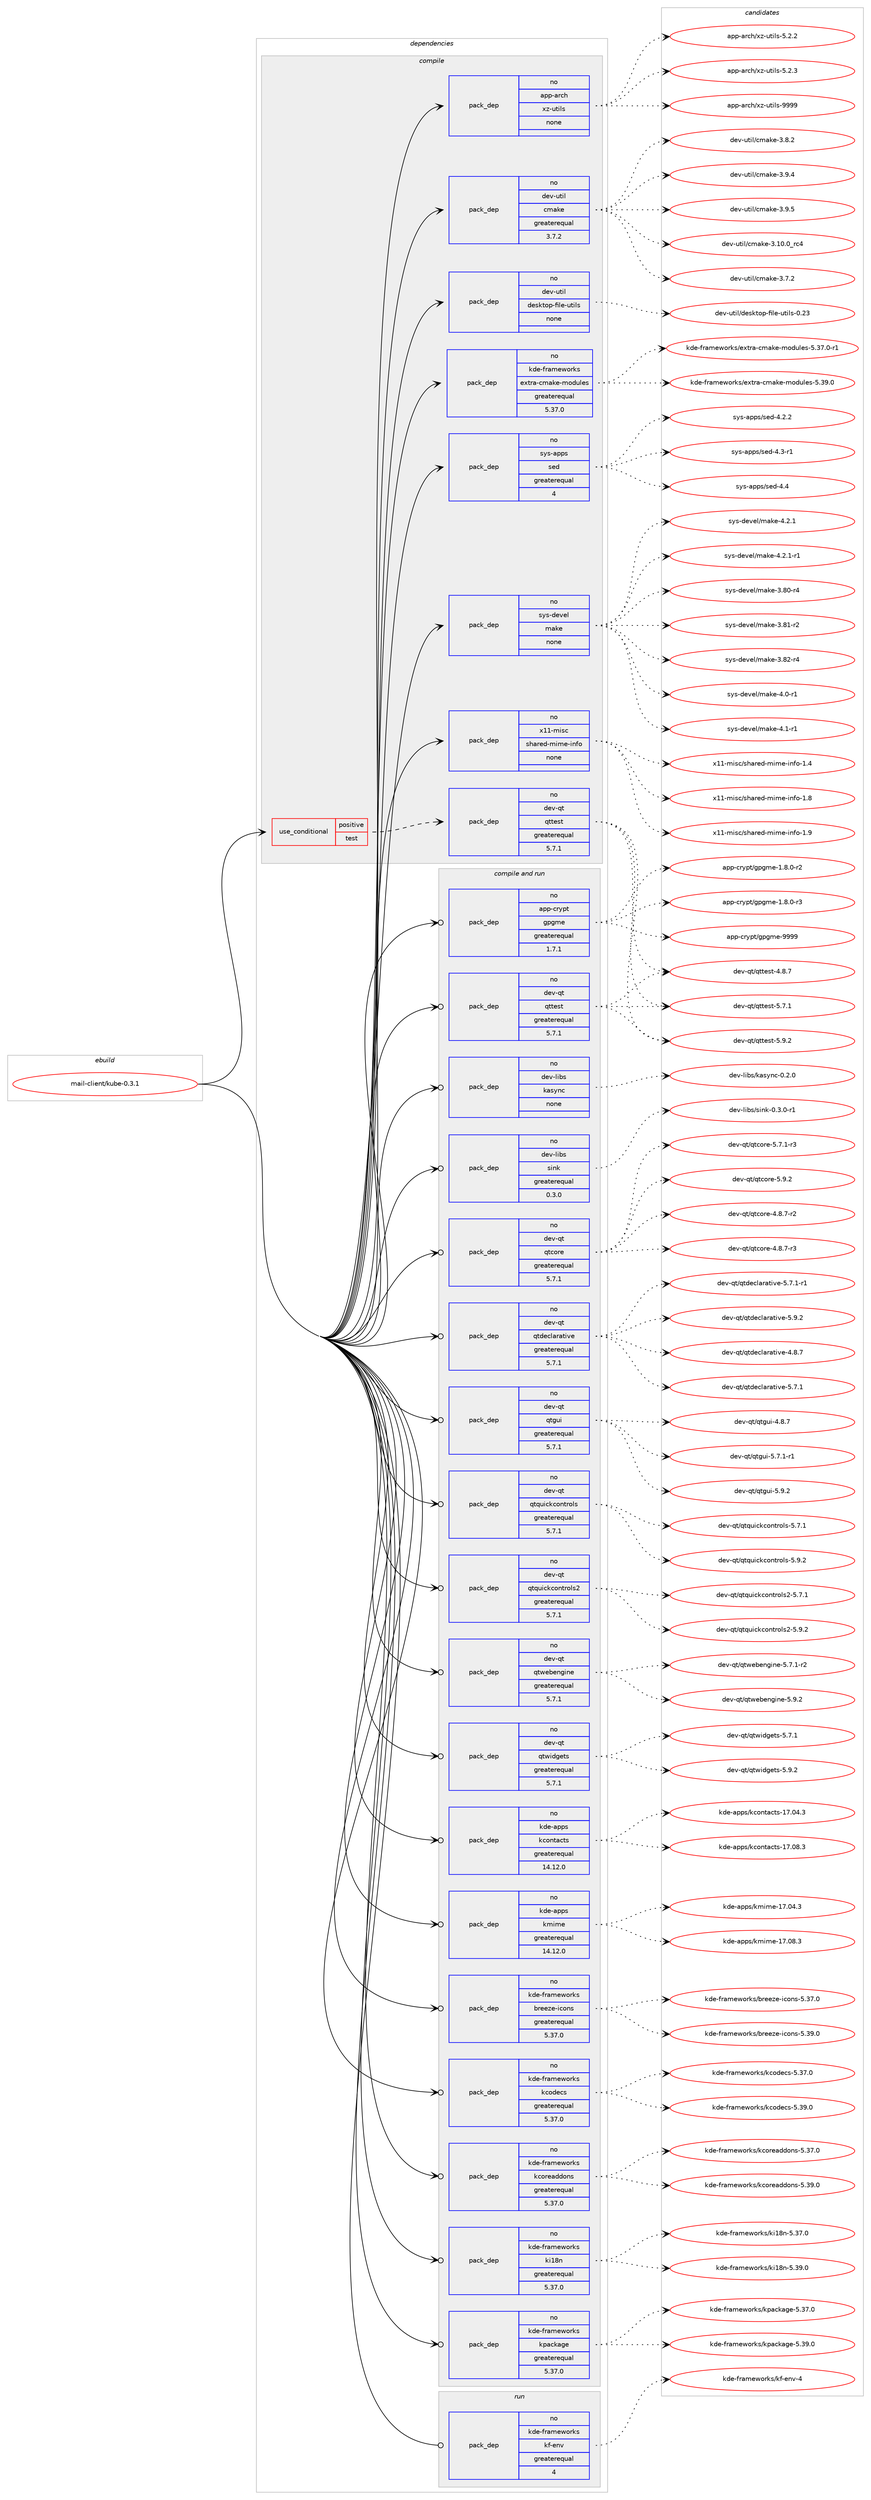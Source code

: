 digraph prolog {

# *************
# Graph options
# *************

newrank=true;
concentrate=true;
compound=true;
graph [rankdir=LR,fontname=Helvetica,fontsize=10,ranksep=1.5];#, ranksep=2.5, nodesep=0.2];
edge  [arrowhead=vee];
node  [fontname=Helvetica,fontsize=10];

# **********
# The ebuild
# **********

subgraph cluster_leftcol {
color=gray;
rank=same;
label=<<i>ebuild</i>>;
id [label="mail-client/kube-0.3.1", color=red, width=4, href="../mail-client/kube-0.3.1.svg"];
}

# ****************
# The dependencies
# ****************

subgraph cluster_midcol {
color=gray;
label=<<i>dependencies</i>>;
subgraph cluster_compile {
fillcolor="#eeeeee";
style=filled;
label=<<i>compile</i>>;
subgraph cond84973 {
dependency340382 [label=<<TABLE BORDER="0" CELLBORDER="1" CELLSPACING="0" CELLPADDING="4"><TR><TD ROWSPAN="3" CELLPADDING="10">use_conditional</TD></TR><TR><TD>positive</TD></TR><TR><TD>test</TD></TR></TABLE>>, shape=none, color=red];
subgraph pack250351 {
dependency340383 [label=<<TABLE BORDER="0" CELLBORDER="1" CELLSPACING="0" CELLPADDING="4" WIDTH="220"><TR><TD ROWSPAN="6" CELLPADDING="30">pack_dep</TD></TR><TR><TD WIDTH="110">no</TD></TR><TR><TD>dev-qt</TD></TR><TR><TD>qttest</TD></TR><TR><TD>greaterequal</TD></TR><TR><TD>5.7.1</TD></TR></TABLE>>, shape=none, color=blue];
}
dependency340382:e -> dependency340383:w [weight=20,style="dashed",arrowhead="vee"];
}
id:e -> dependency340382:w [weight=20,style="solid",arrowhead="vee"];
subgraph pack250352 {
dependency340384 [label=<<TABLE BORDER="0" CELLBORDER="1" CELLSPACING="0" CELLPADDING="4" WIDTH="220"><TR><TD ROWSPAN="6" CELLPADDING="30">pack_dep</TD></TR><TR><TD WIDTH="110">no</TD></TR><TR><TD>app-arch</TD></TR><TR><TD>xz-utils</TD></TR><TR><TD>none</TD></TR><TR><TD></TD></TR></TABLE>>, shape=none, color=blue];
}
id:e -> dependency340384:w [weight=20,style="solid",arrowhead="vee"];
subgraph pack250353 {
dependency340385 [label=<<TABLE BORDER="0" CELLBORDER="1" CELLSPACING="0" CELLPADDING="4" WIDTH="220"><TR><TD ROWSPAN="6" CELLPADDING="30">pack_dep</TD></TR><TR><TD WIDTH="110">no</TD></TR><TR><TD>dev-util</TD></TR><TR><TD>cmake</TD></TR><TR><TD>greaterequal</TD></TR><TR><TD>3.7.2</TD></TR></TABLE>>, shape=none, color=blue];
}
id:e -> dependency340385:w [weight=20,style="solid",arrowhead="vee"];
subgraph pack250354 {
dependency340386 [label=<<TABLE BORDER="0" CELLBORDER="1" CELLSPACING="0" CELLPADDING="4" WIDTH="220"><TR><TD ROWSPAN="6" CELLPADDING="30">pack_dep</TD></TR><TR><TD WIDTH="110">no</TD></TR><TR><TD>dev-util</TD></TR><TR><TD>desktop-file-utils</TD></TR><TR><TD>none</TD></TR><TR><TD></TD></TR></TABLE>>, shape=none, color=blue];
}
id:e -> dependency340386:w [weight=20,style="solid",arrowhead="vee"];
subgraph pack250355 {
dependency340387 [label=<<TABLE BORDER="0" CELLBORDER="1" CELLSPACING="0" CELLPADDING="4" WIDTH="220"><TR><TD ROWSPAN="6" CELLPADDING="30">pack_dep</TD></TR><TR><TD WIDTH="110">no</TD></TR><TR><TD>kde-frameworks</TD></TR><TR><TD>extra-cmake-modules</TD></TR><TR><TD>greaterequal</TD></TR><TR><TD>5.37.0</TD></TR></TABLE>>, shape=none, color=blue];
}
id:e -> dependency340387:w [weight=20,style="solid",arrowhead="vee"];
subgraph pack250356 {
dependency340388 [label=<<TABLE BORDER="0" CELLBORDER="1" CELLSPACING="0" CELLPADDING="4" WIDTH="220"><TR><TD ROWSPAN="6" CELLPADDING="30">pack_dep</TD></TR><TR><TD WIDTH="110">no</TD></TR><TR><TD>sys-apps</TD></TR><TR><TD>sed</TD></TR><TR><TD>greaterequal</TD></TR><TR><TD>4</TD></TR></TABLE>>, shape=none, color=blue];
}
id:e -> dependency340388:w [weight=20,style="solid",arrowhead="vee"];
subgraph pack250357 {
dependency340389 [label=<<TABLE BORDER="0" CELLBORDER="1" CELLSPACING="0" CELLPADDING="4" WIDTH="220"><TR><TD ROWSPAN="6" CELLPADDING="30">pack_dep</TD></TR><TR><TD WIDTH="110">no</TD></TR><TR><TD>sys-devel</TD></TR><TR><TD>make</TD></TR><TR><TD>none</TD></TR><TR><TD></TD></TR></TABLE>>, shape=none, color=blue];
}
id:e -> dependency340389:w [weight=20,style="solid",arrowhead="vee"];
subgraph pack250358 {
dependency340390 [label=<<TABLE BORDER="0" CELLBORDER="1" CELLSPACING="0" CELLPADDING="4" WIDTH="220"><TR><TD ROWSPAN="6" CELLPADDING="30">pack_dep</TD></TR><TR><TD WIDTH="110">no</TD></TR><TR><TD>x11-misc</TD></TR><TR><TD>shared-mime-info</TD></TR><TR><TD>none</TD></TR><TR><TD></TD></TR></TABLE>>, shape=none, color=blue];
}
id:e -> dependency340390:w [weight=20,style="solid",arrowhead="vee"];
}
subgraph cluster_compileandrun {
fillcolor="#eeeeee";
style=filled;
label=<<i>compile and run</i>>;
subgraph pack250359 {
dependency340391 [label=<<TABLE BORDER="0" CELLBORDER="1" CELLSPACING="0" CELLPADDING="4" WIDTH="220"><TR><TD ROWSPAN="6" CELLPADDING="30">pack_dep</TD></TR><TR><TD WIDTH="110">no</TD></TR><TR><TD>app-crypt</TD></TR><TR><TD>gpgme</TD></TR><TR><TD>greaterequal</TD></TR><TR><TD>1.7.1</TD></TR></TABLE>>, shape=none, color=blue];
}
id:e -> dependency340391:w [weight=20,style="solid",arrowhead="odotvee"];
subgraph pack250360 {
dependency340392 [label=<<TABLE BORDER="0" CELLBORDER="1" CELLSPACING="0" CELLPADDING="4" WIDTH="220"><TR><TD ROWSPAN="6" CELLPADDING="30">pack_dep</TD></TR><TR><TD WIDTH="110">no</TD></TR><TR><TD>dev-libs</TD></TR><TR><TD>kasync</TD></TR><TR><TD>none</TD></TR><TR><TD></TD></TR></TABLE>>, shape=none, color=blue];
}
id:e -> dependency340392:w [weight=20,style="solid",arrowhead="odotvee"];
subgraph pack250361 {
dependency340393 [label=<<TABLE BORDER="0" CELLBORDER="1" CELLSPACING="0" CELLPADDING="4" WIDTH="220"><TR><TD ROWSPAN="6" CELLPADDING="30">pack_dep</TD></TR><TR><TD WIDTH="110">no</TD></TR><TR><TD>dev-libs</TD></TR><TR><TD>sink</TD></TR><TR><TD>greaterequal</TD></TR><TR><TD>0.3.0</TD></TR></TABLE>>, shape=none, color=blue];
}
id:e -> dependency340393:w [weight=20,style="solid",arrowhead="odotvee"];
subgraph pack250362 {
dependency340394 [label=<<TABLE BORDER="0" CELLBORDER="1" CELLSPACING="0" CELLPADDING="4" WIDTH="220"><TR><TD ROWSPAN="6" CELLPADDING="30">pack_dep</TD></TR><TR><TD WIDTH="110">no</TD></TR><TR><TD>dev-qt</TD></TR><TR><TD>qtcore</TD></TR><TR><TD>greaterequal</TD></TR><TR><TD>5.7.1</TD></TR></TABLE>>, shape=none, color=blue];
}
id:e -> dependency340394:w [weight=20,style="solid",arrowhead="odotvee"];
subgraph pack250363 {
dependency340395 [label=<<TABLE BORDER="0" CELLBORDER="1" CELLSPACING="0" CELLPADDING="4" WIDTH="220"><TR><TD ROWSPAN="6" CELLPADDING="30">pack_dep</TD></TR><TR><TD WIDTH="110">no</TD></TR><TR><TD>dev-qt</TD></TR><TR><TD>qtdeclarative</TD></TR><TR><TD>greaterequal</TD></TR><TR><TD>5.7.1</TD></TR></TABLE>>, shape=none, color=blue];
}
id:e -> dependency340395:w [weight=20,style="solid",arrowhead="odotvee"];
subgraph pack250364 {
dependency340396 [label=<<TABLE BORDER="0" CELLBORDER="1" CELLSPACING="0" CELLPADDING="4" WIDTH="220"><TR><TD ROWSPAN="6" CELLPADDING="30">pack_dep</TD></TR><TR><TD WIDTH="110">no</TD></TR><TR><TD>dev-qt</TD></TR><TR><TD>qtgui</TD></TR><TR><TD>greaterequal</TD></TR><TR><TD>5.7.1</TD></TR></TABLE>>, shape=none, color=blue];
}
id:e -> dependency340396:w [weight=20,style="solid",arrowhead="odotvee"];
subgraph pack250365 {
dependency340397 [label=<<TABLE BORDER="0" CELLBORDER="1" CELLSPACING="0" CELLPADDING="4" WIDTH="220"><TR><TD ROWSPAN="6" CELLPADDING="30">pack_dep</TD></TR><TR><TD WIDTH="110">no</TD></TR><TR><TD>dev-qt</TD></TR><TR><TD>qtquickcontrols</TD></TR><TR><TD>greaterequal</TD></TR><TR><TD>5.7.1</TD></TR></TABLE>>, shape=none, color=blue];
}
id:e -> dependency340397:w [weight=20,style="solid",arrowhead="odotvee"];
subgraph pack250366 {
dependency340398 [label=<<TABLE BORDER="0" CELLBORDER="1" CELLSPACING="0" CELLPADDING="4" WIDTH="220"><TR><TD ROWSPAN="6" CELLPADDING="30">pack_dep</TD></TR><TR><TD WIDTH="110">no</TD></TR><TR><TD>dev-qt</TD></TR><TR><TD>qtquickcontrols2</TD></TR><TR><TD>greaterequal</TD></TR><TR><TD>5.7.1</TD></TR></TABLE>>, shape=none, color=blue];
}
id:e -> dependency340398:w [weight=20,style="solid",arrowhead="odotvee"];
subgraph pack250367 {
dependency340399 [label=<<TABLE BORDER="0" CELLBORDER="1" CELLSPACING="0" CELLPADDING="4" WIDTH="220"><TR><TD ROWSPAN="6" CELLPADDING="30">pack_dep</TD></TR><TR><TD WIDTH="110">no</TD></TR><TR><TD>dev-qt</TD></TR><TR><TD>qttest</TD></TR><TR><TD>greaterequal</TD></TR><TR><TD>5.7.1</TD></TR></TABLE>>, shape=none, color=blue];
}
id:e -> dependency340399:w [weight=20,style="solid",arrowhead="odotvee"];
subgraph pack250368 {
dependency340400 [label=<<TABLE BORDER="0" CELLBORDER="1" CELLSPACING="0" CELLPADDING="4" WIDTH="220"><TR><TD ROWSPAN="6" CELLPADDING="30">pack_dep</TD></TR><TR><TD WIDTH="110">no</TD></TR><TR><TD>dev-qt</TD></TR><TR><TD>qtwebengine</TD></TR><TR><TD>greaterequal</TD></TR><TR><TD>5.7.1</TD></TR></TABLE>>, shape=none, color=blue];
}
id:e -> dependency340400:w [weight=20,style="solid",arrowhead="odotvee"];
subgraph pack250369 {
dependency340401 [label=<<TABLE BORDER="0" CELLBORDER="1" CELLSPACING="0" CELLPADDING="4" WIDTH="220"><TR><TD ROWSPAN="6" CELLPADDING="30">pack_dep</TD></TR><TR><TD WIDTH="110">no</TD></TR><TR><TD>dev-qt</TD></TR><TR><TD>qtwidgets</TD></TR><TR><TD>greaterequal</TD></TR><TR><TD>5.7.1</TD></TR></TABLE>>, shape=none, color=blue];
}
id:e -> dependency340401:w [weight=20,style="solid",arrowhead="odotvee"];
subgraph pack250370 {
dependency340402 [label=<<TABLE BORDER="0" CELLBORDER="1" CELLSPACING="0" CELLPADDING="4" WIDTH="220"><TR><TD ROWSPAN="6" CELLPADDING="30">pack_dep</TD></TR><TR><TD WIDTH="110">no</TD></TR><TR><TD>kde-apps</TD></TR><TR><TD>kcontacts</TD></TR><TR><TD>greaterequal</TD></TR><TR><TD>14.12.0</TD></TR></TABLE>>, shape=none, color=blue];
}
id:e -> dependency340402:w [weight=20,style="solid",arrowhead="odotvee"];
subgraph pack250371 {
dependency340403 [label=<<TABLE BORDER="0" CELLBORDER="1" CELLSPACING="0" CELLPADDING="4" WIDTH="220"><TR><TD ROWSPAN="6" CELLPADDING="30">pack_dep</TD></TR><TR><TD WIDTH="110">no</TD></TR><TR><TD>kde-apps</TD></TR><TR><TD>kmime</TD></TR><TR><TD>greaterequal</TD></TR><TR><TD>14.12.0</TD></TR></TABLE>>, shape=none, color=blue];
}
id:e -> dependency340403:w [weight=20,style="solid",arrowhead="odotvee"];
subgraph pack250372 {
dependency340404 [label=<<TABLE BORDER="0" CELLBORDER="1" CELLSPACING="0" CELLPADDING="4" WIDTH="220"><TR><TD ROWSPAN="6" CELLPADDING="30">pack_dep</TD></TR><TR><TD WIDTH="110">no</TD></TR><TR><TD>kde-frameworks</TD></TR><TR><TD>breeze-icons</TD></TR><TR><TD>greaterequal</TD></TR><TR><TD>5.37.0</TD></TR></TABLE>>, shape=none, color=blue];
}
id:e -> dependency340404:w [weight=20,style="solid",arrowhead="odotvee"];
subgraph pack250373 {
dependency340405 [label=<<TABLE BORDER="0" CELLBORDER="1" CELLSPACING="0" CELLPADDING="4" WIDTH="220"><TR><TD ROWSPAN="6" CELLPADDING="30">pack_dep</TD></TR><TR><TD WIDTH="110">no</TD></TR><TR><TD>kde-frameworks</TD></TR><TR><TD>kcodecs</TD></TR><TR><TD>greaterequal</TD></TR><TR><TD>5.37.0</TD></TR></TABLE>>, shape=none, color=blue];
}
id:e -> dependency340405:w [weight=20,style="solid",arrowhead="odotvee"];
subgraph pack250374 {
dependency340406 [label=<<TABLE BORDER="0" CELLBORDER="1" CELLSPACING="0" CELLPADDING="4" WIDTH="220"><TR><TD ROWSPAN="6" CELLPADDING="30">pack_dep</TD></TR><TR><TD WIDTH="110">no</TD></TR><TR><TD>kde-frameworks</TD></TR><TR><TD>kcoreaddons</TD></TR><TR><TD>greaterequal</TD></TR><TR><TD>5.37.0</TD></TR></TABLE>>, shape=none, color=blue];
}
id:e -> dependency340406:w [weight=20,style="solid",arrowhead="odotvee"];
subgraph pack250375 {
dependency340407 [label=<<TABLE BORDER="0" CELLBORDER="1" CELLSPACING="0" CELLPADDING="4" WIDTH="220"><TR><TD ROWSPAN="6" CELLPADDING="30">pack_dep</TD></TR><TR><TD WIDTH="110">no</TD></TR><TR><TD>kde-frameworks</TD></TR><TR><TD>ki18n</TD></TR><TR><TD>greaterequal</TD></TR><TR><TD>5.37.0</TD></TR></TABLE>>, shape=none, color=blue];
}
id:e -> dependency340407:w [weight=20,style="solid",arrowhead="odotvee"];
subgraph pack250376 {
dependency340408 [label=<<TABLE BORDER="0" CELLBORDER="1" CELLSPACING="0" CELLPADDING="4" WIDTH="220"><TR><TD ROWSPAN="6" CELLPADDING="30">pack_dep</TD></TR><TR><TD WIDTH="110">no</TD></TR><TR><TD>kde-frameworks</TD></TR><TR><TD>kpackage</TD></TR><TR><TD>greaterequal</TD></TR><TR><TD>5.37.0</TD></TR></TABLE>>, shape=none, color=blue];
}
id:e -> dependency340408:w [weight=20,style="solid",arrowhead="odotvee"];
}
subgraph cluster_run {
fillcolor="#eeeeee";
style=filled;
label=<<i>run</i>>;
subgraph pack250377 {
dependency340409 [label=<<TABLE BORDER="0" CELLBORDER="1" CELLSPACING="0" CELLPADDING="4" WIDTH="220"><TR><TD ROWSPAN="6" CELLPADDING="30">pack_dep</TD></TR><TR><TD WIDTH="110">no</TD></TR><TR><TD>kde-frameworks</TD></TR><TR><TD>kf-env</TD></TR><TR><TD>greaterequal</TD></TR><TR><TD>4</TD></TR></TABLE>>, shape=none, color=blue];
}
id:e -> dependency340409:w [weight=20,style="solid",arrowhead="odot"];
}
}

# **************
# The candidates
# **************

subgraph cluster_choices {
rank=same;
color=gray;
label=<<i>candidates</i>>;

subgraph choice250351 {
color=black;
nodesep=1;
choice1001011184511311647113116116101115116455246564655 [label="dev-qt/qttest-4.8.7", color=red, width=4,href="../dev-qt/qttest-4.8.7.svg"];
choice1001011184511311647113116116101115116455346554649 [label="dev-qt/qttest-5.7.1", color=red, width=4,href="../dev-qt/qttest-5.7.1.svg"];
choice1001011184511311647113116116101115116455346574650 [label="dev-qt/qttest-5.9.2", color=red, width=4,href="../dev-qt/qttest-5.9.2.svg"];
dependency340383:e -> choice1001011184511311647113116116101115116455246564655:w [style=dotted,weight="100"];
dependency340383:e -> choice1001011184511311647113116116101115116455346554649:w [style=dotted,weight="100"];
dependency340383:e -> choice1001011184511311647113116116101115116455346574650:w [style=dotted,weight="100"];
}
subgraph choice250352 {
color=black;
nodesep=1;
choice971121124597114991044712012245117116105108115455346504650 [label="app-arch/xz-utils-5.2.2", color=red, width=4,href="../app-arch/xz-utils-5.2.2.svg"];
choice971121124597114991044712012245117116105108115455346504651 [label="app-arch/xz-utils-5.2.3", color=red, width=4,href="../app-arch/xz-utils-5.2.3.svg"];
choice9711211245971149910447120122451171161051081154557575757 [label="app-arch/xz-utils-9999", color=red, width=4,href="../app-arch/xz-utils-9999.svg"];
dependency340384:e -> choice971121124597114991044712012245117116105108115455346504650:w [style=dotted,weight="100"];
dependency340384:e -> choice971121124597114991044712012245117116105108115455346504651:w [style=dotted,weight="100"];
dependency340384:e -> choice9711211245971149910447120122451171161051081154557575757:w [style=dotted,weight="100"];
}
subgraph choice250353 {
color=black;
nodesep=1;
choice1001011184511711610510847991099710710145514649484648951149952 [label="dev-util/cmake-3.10.0_rc4", color=red, width=4,href="../dev-util/cmake-3.10.0_rc4.svg"];
choice10010111845117116105108479910997107101455146554650 [label="dev-util/cmake-3.7.2", color=red, width=4,href="../dev-util/cmake-3.7.2.svg"];
choice10010111845117116105108479910997107101455146564650 [label="dev-util/cmake-3.8.2", color=red, width=4,href="../dev-util/cmake-3.8.2.svg"];
choice10010111845117116105108479910997107101455146574652 [label="dev-util/cmake-3.9.4", color=red, width=4,href="../dev-util/cmake-3.9.4.svg"];
choice10010111845117116105108479910997107101455146574653 [label="dev-util/cmake-3.9.5", color=red, width=4,href="../dev-util/cmake-3.9.5.svg"];
dependency340385:e -> choice1001011184511711610510847991099710710145514649484648951149952:w [style=dotted,weight="100"];
dependency340385:e -> choice10010111845117116105108479910997107101455146554650:w [style=dotted,weight="100"];
dependency340385:e -> choice10010111845117116105108479910997107101455146564650:w [style=dotted,weight="100"];
dependency340385:e -> choice10010111845117116105108479910997107101455146574652:w [style=dotted,weight="100"];
dependency340385:e -> choice10010111845117116105108479910997107101455146574653:w [style=dotted,weight="100"];
}
subgraph choice250354 {
color=black;
nodesep=1;
choice100101118451171161051084710010111510711611111245102105108101451171161051081154548465051 [label="dev-util/desktop-file-utils-0.23", color=red, width=4,href="../dev-util/desktop-file-utils-0.23.svg"];
dependency340386:e -> choice100101118451171161051084710010111510711611111245102105108101451171161051081154548465051:w [style=dotted,weight="100"];
}
subgraph choice250355 {
color=black;
nodesep=1;
choice1071001014510211497109101119111114107115471011201161149745991099710710145109111100117108101115455346515546484511449 [label="kde-frameworks/extra-cmake-modules-5.37.0-r1", color=red, width=4,href="../kde-frameworks/extra-cmake-modules-5.37.0-r1.svg"];
choice107100101451021149710910111911111410711547101120116114974599109971071014510911110011710810111545534651574648 [label="kde-frameworks/extra-cmake-modules-5.39.0", color=red, width=4,href="../kde-frameworks/extra-cmake-modules-5.39.0.svg"];
dependency340387:e -> choice1071001014510211497109101119111114107115471011201161149745991099710710145109111100117108101115455346515546484511449:w [style=dotted,weight="100"];
dependency340387:e -> choice107100101451021149710910111911111410711547101120116114974599109971071014510911110011710810111545534651574648:w [style=dotted,weight="100"];
}
subgraph choice250356 {
color=black;
nodesep=1;
choice115121115459711211211547115101100455246504650 [label="sys-apps/sed-4.2.2", color=red, width=4,href="../sys-apps/sed-4.2.2.svg"];
choice115121115459711211211547115101100455246514511449 [label="sys-apps/sed-4.3-r1", color=red, width=4,href="../sys-apps/sed-4.3-r1.svg"];
choice11512111545971121121154711510110045524652 [label="sys-apps/sed-4.4", color=red, width=4,href="../sys-apps/sed-4.4.svg"];
dependency340388:e -> choice115121115459711211211547115101100455246504650:w [style=dotted,weight="100"];
dependency340388:e -> choice115121115459711211211547115101100455246514511449:w [style=dotted,weight="100"];
dependency340388:e -> choice11512111545971121121154711510110045524652:w [style=dotted,weight="100"];
}
subgraph choice250357 {
color=black;
nodesep=1;
choice11512111545100101118101108471099710710145514656484511452 [label="sys-devel/make-3.80-r4", color=red, width=4,href="../sys-devel/make-3.80-r4.svg"];
choice11512111545100101118101108471099710710145514656494511450 [label="sys-devel/make-3.81-r2", color=red, width=4,href="../sys-devel/make-3.81-r2.svg"];
choice11512111545100101118101108471099710710145514656504511452 [label="sys-devel/make-3.82-r4", color=red, width=4,href="../sys-devel/make-3.82-r4.svg"];
choice115121115451001011181011084710997107101455246484511449 [label="sys-devel/make-4.0-r1", color=red, width=4,href="../sys-devel/make-4.0-r1.svg"];
choice115121115451001011181011084710997107101455246494511449 [label="sys-devel/make-4.1-r1", color=red, width=4,href="../sys-devel/make-4.1-r1.svg"];
choice115121115451001011181011084710997107101455246504649 [label="sys-devel/make-4.2.1", color=red, width=4,href="../sys-devel/make-4.2.1.svg"];
choice1151211154510010111810110847109971071014552465046494511449 [label="sys-devel/make-4.2.1-r1", color=red, width=4,href="../sys-devel/make-4.2.1-r1.svg"];
dependency340389:e -> choice11512111545100101118101108471099710710145514656484511452:w [style=dotted,weight="100"];
dependency340389:e -> choice11512111545100101118101108471099710710145514656494511450:w [style=dotted,weight="100"];
dependency340389:e -> choice11512111545100101118101108471099710710145514656504511452:w [style=dotted,weight="100"];
dependency340389:e -> choice115121115451001011181011084710997107101455246484511449:w [style=dotted,weight="100"];
dependency340389:e -> choice115121115451001011181011084710997107101455246494511449:w [style=dotted,weight="100"];
dependency340389:e -> choice115121115451001011181011084710997107101455246504649:w [style=dotted,weight="100"];
dependency340389:e -> choice1151211154510010111810110847109971071014552465046494511449:w [style=dotted,weight="100"];
}
subgraph choice250358 {
color=black;
nodesep=1;
choice120494945109105115994711510497114101100451091051091014510511010211145494652 [label="x11-misc/shared-mime-info-1.4", color=red, width=4,href="../x11-misc/shared-mime-info-1.4.svg"];
choice120494945109105115994711510497114101100451091051091014510511010211145494656 [label="x11-misc/shared-mime-info-1.8", color=red, width=4,href="../x11-misc/shared-mime-info-1.8.svg"];
choice120494945109105115994711510497114101100451091051091014510511010211145494657 [label="x11-misc/shared-mime-info-1.9", color=red, width=4,href="../x11-misc/shared-mime-info-1.9.svg"];
dependency340390:e -> choice120494945109105115994711510497114101100451091051091014510511010211145494652:w [style=dotted,weight="100"];
dependency340390:e -> choice120494945109105115994711510497114101100451091051091014510511010211145494656:w [style=dotted,weight="100"];
dependency340390:e -> choice120494945109105115994711510497114101100451091051091014510511010211145494657:w [style=dotted,weight="100"];
}
subgraph choice250359 {
color=black;
nodesep=1;
choice971121124599114121112116471031121031091014549465646484511450 [label="app-crypt/gpgme-1.8.0-r2", color=red, width=4,href="../app-crypt/gpgme-1.8.0-r2.svg"];
choice971121124599114121112116471031121031091014549465646484511451 [label="app-crypt/gpgme-1.8.0-r3", color=red, width=4,href="../app-crypt/gpgme-1.8.0-r3.svg"];
choice971121124599114121112116471031121031091014557575757 [label="app-crypt/gpgme-9999", color=red, width=4,href="../app-crypt/gpgme-9999.svg"];
dependency340391:e -> choice971121124599114121112116471031121031091014549465646484511450:w [style=dotted,weight="100"];
dependency340391:e -> choice971121124599114121112116471031121031091014549465646484511451:w [style=dotted,weight="100"];
dependency340391:e -> choice971121124599114121112116471031121031091014557575757:w [style=dotted,weight="100"];
}
subgraph choice250360 {
color=black;
nodesep=1;
choice1001011184510810598115471079711512111099454846504648 [label="dev-libs/kasync-0.2.0", color=red, width=4,href="../dev-libs/kasync-0.2.0.svg"];
dependency340392:e -> choice1001011184510810598115471079711512111099454846504648:w [style=dotted,weight="100"];
}
subgraph choice250361 {
color=black;
nodesep=1;
choice1001011184510810598115471151051101074548465146484511449 [label="dev-libs/sink-0.3.0-r1", color=red, width=4,href="../dev-libs/sink-0.3.0-r1.svg"];
dependency340393:e -> choice1001011184510810598115471151051101074548465146484511449:w [style=dotted,weight="100"];
}
subgraph choice250362 {
color=black;
nodesep=1;
choice1001011184511311647113116991111141014552465646554511450 [label="dev-qt/qtcore-4.8.7-r2", color=red, width=4,href="../dev-qt/qtcore-4.8.7-r2.svg"];
choice1001011184511311647113116991111141014552465646554511451 [label="dev-qt/qtcore-4.8.7-r3", color=red, width=4,href="../dev-qt/qtcore-4.8.7-r3.svg"];
choice1001011184511311647113116991111141014553465546494511451 [label="dev-qt/qtcore-5.7.1-r3", color=red, width=4,href="../dev-qt/qtcore-5.7.1-r3.svg"];
choice100101118451131164711311699111114101455346574650 [label="dev-qt/qtcore-5.9.2", color=red, width=4,href="../dev-qt/qtcore-5.9.2.svg"];
dependency340394:e -> choice1001011184511311647113116991111141014552465646554511450:w [style=dotted,weight="100"];
dependency340394:e -> choice1001011184511311647113116991111141014552465646554511451:w [style=dotted,weight="100"];
dependency340394:e -> choice1001011184511311647113116991111141014553465546494511451:w [style=dotted,weight="100"];
dependency340394:e -> choice100101118451131164711311699111114101455346574650:w [style=dotted,weight="100"];
}
subgraph choice250363 {
color=black;
nodesep=1;
choice1001011184511311647113116100101991089711497116105118101455246564655 [label="dev-qt/qtdeclarative-4.8.7", color=red, width=4,href="../dev-qt/qtdeclarative-4.8.7.svg"];
choice1001011184511311647113116100101991089711497116105118101455346554649 [label="dev-qt/qtdeclarative-5.7.1", color=red, width=4,href="../dev-qt/qtdeclarative-5.7.1.svg"];
choice10010111845113116471131161001019910897114971161051181014553465546494511449 [label="dev-qt/qtdeclarative-5.7.1-r1", color=red, width=4,href="../dev-qt/qtdeclarative-5.7.1-r1.svg"];
choice1001011184511311647113116100101991089711497116105118101455346574650 [label="dev-qt/qtdeclarative-5.9.2", color=red, width=4,href="../dev-qt/qtdeclarative-5.9.2.svg"];
dependency340395:e -> choice1001011184511311647113116100101991089711497116105118101455246564655:w [style=dotted,weight="100"];
dependency340395:e -> choice1001011184511311647113116100101991089711497116105118101455346554649:w [style=dotted,weight="100"];
dependency340395:e -> choice10010111845113116471131161001019910897114971161051181014553465546494511449:w [style=dotted,weight="100"];
dependency340395:e -> choice1001011184511311647113116100101991089711497116105118101455346574650:w [style=dotted,weight="100"];
}
subgraph choice250364 {
color=black;
nodesep=1;
choice1001011184511311647113116103117105455246564655 [label="dev-qt/qtgui-4.8.7", color=red, width=4,href="../dev-qt/qtgui-4.8.7.svg"];
choice10010111845113116471131161031171054553465546494511449 [label="dev-qt/qtgui-5.7.1-r1", color=red, width=4,href="../dev-qt/qtgui-5.7.1-r1.svg"];
choice1001011184511311647113116103117105455346574650 [label="dev-qt/qtgui-5.9.2", color=red, width=4,href="../dev-qt/qtgui-5.9.2.svg"];
dependency340396:e -> choice1001011184511311647113116103117105455246564655:w [style=dotted,weight="100"];
dependency340396:e -> choice10010111845113116471131161031171054553465546494511449:w [style=dotted,weight="100"];
dependency340396:e -> choice1001011184511311647113116103117105455346574650:w [style=dotted,weight="100"];
}
subgraph choice250365 {
color=black;
nodesep=1;
choice10010111845113116471131161131171059910799111110116114111108115455346554649 [label="dev-qt/qtquickcontrols-5.7.1", color=red, width=4,href="../dev-qt/qtquickcontrols-5.7.1.svg"];
choice10010111845113116471131161131171059910799111110116114111108115455346574650 [label="dev-qt/qtquickcontrols-5.9.2", color=red, width=4,href="../dev-qt/qtquickcontrols-5.9.2.svg"];
dependency340397:e -> choice10010111845113116471131161131171059910799111110116114111108115455346554649:w [style=dotted,weight="100"];
dependency340397:e -> choice10010111845113116471131161131171059910799111110116114111108115455346574650:w [style=dotted,weight="100"];
}
subgraph choice250366 {
color=black;
nodesep=1;
choice1001011184511311647113116113117105991079911111011611411110811550455346554649 [label="dev-qt/qtquickcontrols2-5.7.1", color=red, width=4,href="../dev-qt/qtquickcontrols2-5.7.1.svg"];
choice1001011184511311647113116113117105991079911111011611411110811550455346574650 [label="dev-qt/qtquickcontrols2-5.9.2", color=red, width=4,href="../dev-qt/qtquickcontrols2-5.9.2.svg"];
dependency340398:e -> choice1001011184511311647113116113117105991079911111011611411110811550455346554649:w [style=dotted,weight="100"];
dependency340398:e -> choice1001011184511311647113116113117105991079911111011611411110811550455346574650:w [style=dotted,weight="100"];
}
subgraph choice250367 {
color=black;
nodesep=1;
choice1001011184511311647113116116101115116455246564655 [label="dev-qt/qttest-4.8.7", color=red, width=4,href="../dev-qt/qttest-4.8.7.svg"];
choice1001011184511311647113116116101115116455346554649 [label="dev-qt/qttest-5.7.1", color=red, width=4,href="../dev-qt/qttest-5.7.1.svg"];
choice1001011184511311647113116116101115116455346574650 [label="dev-qt/qttest-5.9.2", color=red, width=4,href="../dev-qt/qttest-5.9.2.svg"];
dependency340399:e -> choice1001011184511311647113116116101115116455246564655:w [style=dotted,weight="100"];
dependency340399:e -> choice1001011184511311647113116116101115116455346554649:w [style=dotted,weight="100"];
dependency340399:e -> choice1001011184511311647113116116101115116455346574650:w [style=dotted,weight="100"];
}
subgraph choice250368 {
color=black;
nodesep=1;
choice1001011184511311647113116119101981011101031051101014553465546494511450 [label="dev-qt/qtwebengine-5.7.1-r2", color=red, width=4,href="../dev-qt/qtwebengine-5.7.1-r2.svg"];
choice100101118451131164711311611910198101110103105110101455346574650 [label="dev-qt/qtwebengine-5.9.2", color=red, width=4,href="../dev-qt/qtwebengine-5.9.2.svg"];
dependency340400:e -> choice1001011184511311647113116119101981011101031051101014553465546494511450:w [style=dotted,weight="100"];
dependency340400:e -> choice100101118451131164711311611910198101110103105110101455346574650:w [style=dotted,weight="100"];
}
subgraph choice250369 {
color=black;
nodesep=1;
choice1001011184511311647113116119105100103101116115455346554649 [label="dev-qt/qtwidgets-5.7.1", color=red, width=4,href="../dev-qt/qtwidgets-5.7.1.svg"];
choice1001011184511311647113116119105100103101116115455346574650 [label="dev-qt/qtwidgets-5.9.2", color=red, width=4,href="../dev-qt/qtwidgets-5.9.2.svg"];
dependency340401:e -> choice1001011184511311647113116119105100103101116115455346554649:w [style=dotted,weight="100"];
dependency340401:e -> choice1001011184511311647113116119105100103101116115455346574650:w [style=dotted,weight="100"];
}
subgraph choice250370 {
color=black;
nodesep=1;
choice1071001014597112112115471079911111011697991161154549554648524651 [label="kde-apps/kcontacts-17.04.3", color=red, width=4,href="../kde-apps/kcontacts-17.04.3.svg"];
choice1071001014597112112115471079911111011697991161154549554648564651 [label="kde-apps/kcontacts-17.08.3", color=red, width=4,href="../kde-apps/kcontacts-17.08.3.svg"];
dependency340402:e -> choice1071001014597112112115471079911111011697991161154549554648524651:w [style=dotted,weight="100"];
dependency340402:e -> choice1071001014597112112115471079911111011697991161154549554648564651:w [style=dotted,weight="100"];
}
subgraph choice250371 {
color=black;
nodesep=1;
choice1071001014597112112115471071091051091014549554648524651 [label="kde-apps/kmime-17.04.3", color=red, width=4,href="../kde-apps/kmime-17.04.3.svg"];
choice1071001014597112112115471071091051091014549554648564651 [label="kde-apps/kmime-17.08.3", color=red, width=4,href="../kde-apps/kmime-17.08.3.svg"];
dependency340403:e -> choice1071001014597112112115471071091051091014549554648524651:w [style=dotted,weight="100"];
dependency340403:e -> choice1071001014597112112115471071091051091014549554648564651:w [style=dotted,weight="100"];
}
subgraph choice250372 {
color=black;
nodesep=1;
choice10710010145102114971091011191111141071154798114101101122101451059911111011545534651554648 [label="kde-frameworks/breeze-icons-5.37.0", color=red, width=4,href="../kde-frameworks/breeze-icons-5.37.0.svg"];
choice10710010145102114971091011191111141071154798114101101122101451059911111011545534651574648 [label="kde-frameworks/breeze-icons-5.39.0", color=red, width=4,href="../kde-frameworks/breeze-icons-5.39.0.svg"];
dependency340404:e -> choice10710010145102114971091011191111141071154798114101101122101451059911111011545534651554648:w [style=dotted,weight="100"];
dependency340404:e -> choice10710010145102114971091011191111141071154798114101101122101451059911111011545534651574648:w [style=dotted,weight="100"];
}
subgraph choice250373 {
color=black;
nodesep=1;
choice107100101451021149710910111911111410711547107991111001019911545534651554648 [label="kde-frameworks/kcodecs-5.37.0", color=red, width=4,href="../kde-frameworks/kcodecs-5.37.0.svg"];
choice107100101451021149710910111911111410711547107991111001019911545534651574648 [label="kde-frameworks/kcodecs-5.39.0", color=red, width=4,href="../kde-frameworks/kcodecs-5.39.0.svg"];
dependency340405:e -> choice107100101451021149710910111911111410711547107991111001019911545534651554648:w [style=dotted,weight="100"];
dependency340405:e -> choice107100101451021149710910111911111410711547107991111001019911545534651574648:w [style=dotted,weight="100"];
}
subgraph choice250374 {
color=black;
nodesep=1;
choice107100101451021149710910111911111410711547107991111141019710010011111011545534651554648 [label="kde-frameworks/kcoreaddons-5.37.0", color=red, width=4,href="../kde-frameworks/kcoreaddons-5.37.0.svg"];
choice107100101451021149710910111911111410711547107991111141019710010011111011545534651574648 [label="kde-frameworks/kcoreaddons-5.39.0", color=red, width=4,href="../kde-frameworks/kcoreaddons-5.39.0.svg"];
dependency340406:e -> choice107100101451021149710910111911111410711547107991111141019710010011111011545534651554648:w [style=dotted,weight="100"];
dependency340406:e -> choice107100101451021149710910111911111410711547107991111141019710010011111011545534651574648:w [style=dotted,weight="100"];
}
subgraph choice250375 {
color=black;
nodesep=1;
choice107100101451021149710910111911111410711547107105495611045534651554648 [label="kde-frameworks/ki18n-5.37.0", color=red, width=4,href="../kde-frameworks/ki18n-5.37.0.svg"];
choice107100101451021149710910111911111410711547107105495611045534651574648 [label="kde-frameworks/ki18n-5.39.0", color=red, width=4,href="../kde-frameworks/ki18n-5.39.0.svg"];
dependency340407:e -> choice107100101451021149710910111911111410711547107105495611045534651554648:w [style=dotted,weight="100"];
dependency340407:e -> choice107100101451021149710910111911111410711547107105495611045534651574648:w [style=dotted,weight="100"];
}
subgraph choice250376 {
color=black;
nodesep=1;
choice10710010145102114971091011191111141071154710711297991079710310145534651554648 [label="kde-frameworks/kpackage-5.37.0", color=red, width=4,href="../kde-frameworks/kpackage-5.37.0.svg"];
choice10710010145102114971091011191111141071154710711297991079710310145534651574648 [label="kde-frameworks/kpackage-5.39.0", color=red, width=4,href="../kde-frameworks/kpackage-5.39.0.svg"];
dependency340408:e -> choice10710010145102114971091011191111141071154710711297991079710310145534651554648:w [style=dotted,weight="100"];
dependency340408:e -> choice10710010145102114971091011191111141071154710711297991079710310145534651574648:w [style=dotted,weight="100"];
}
subgraph choice250377 {
color=black;
nodesep=1;
choice107100101451021149710910111911111410711547107102451011101184552 [label="kde-frameworks/kf-env-4", color=red, width=4,href="../kde-frameworks/kf-env-4.svg"];
dependency340409:e -> choice107100101451021149710910111911111410711547107102451011101184552:w [style=dotted,weight="100"];
}
}

}
